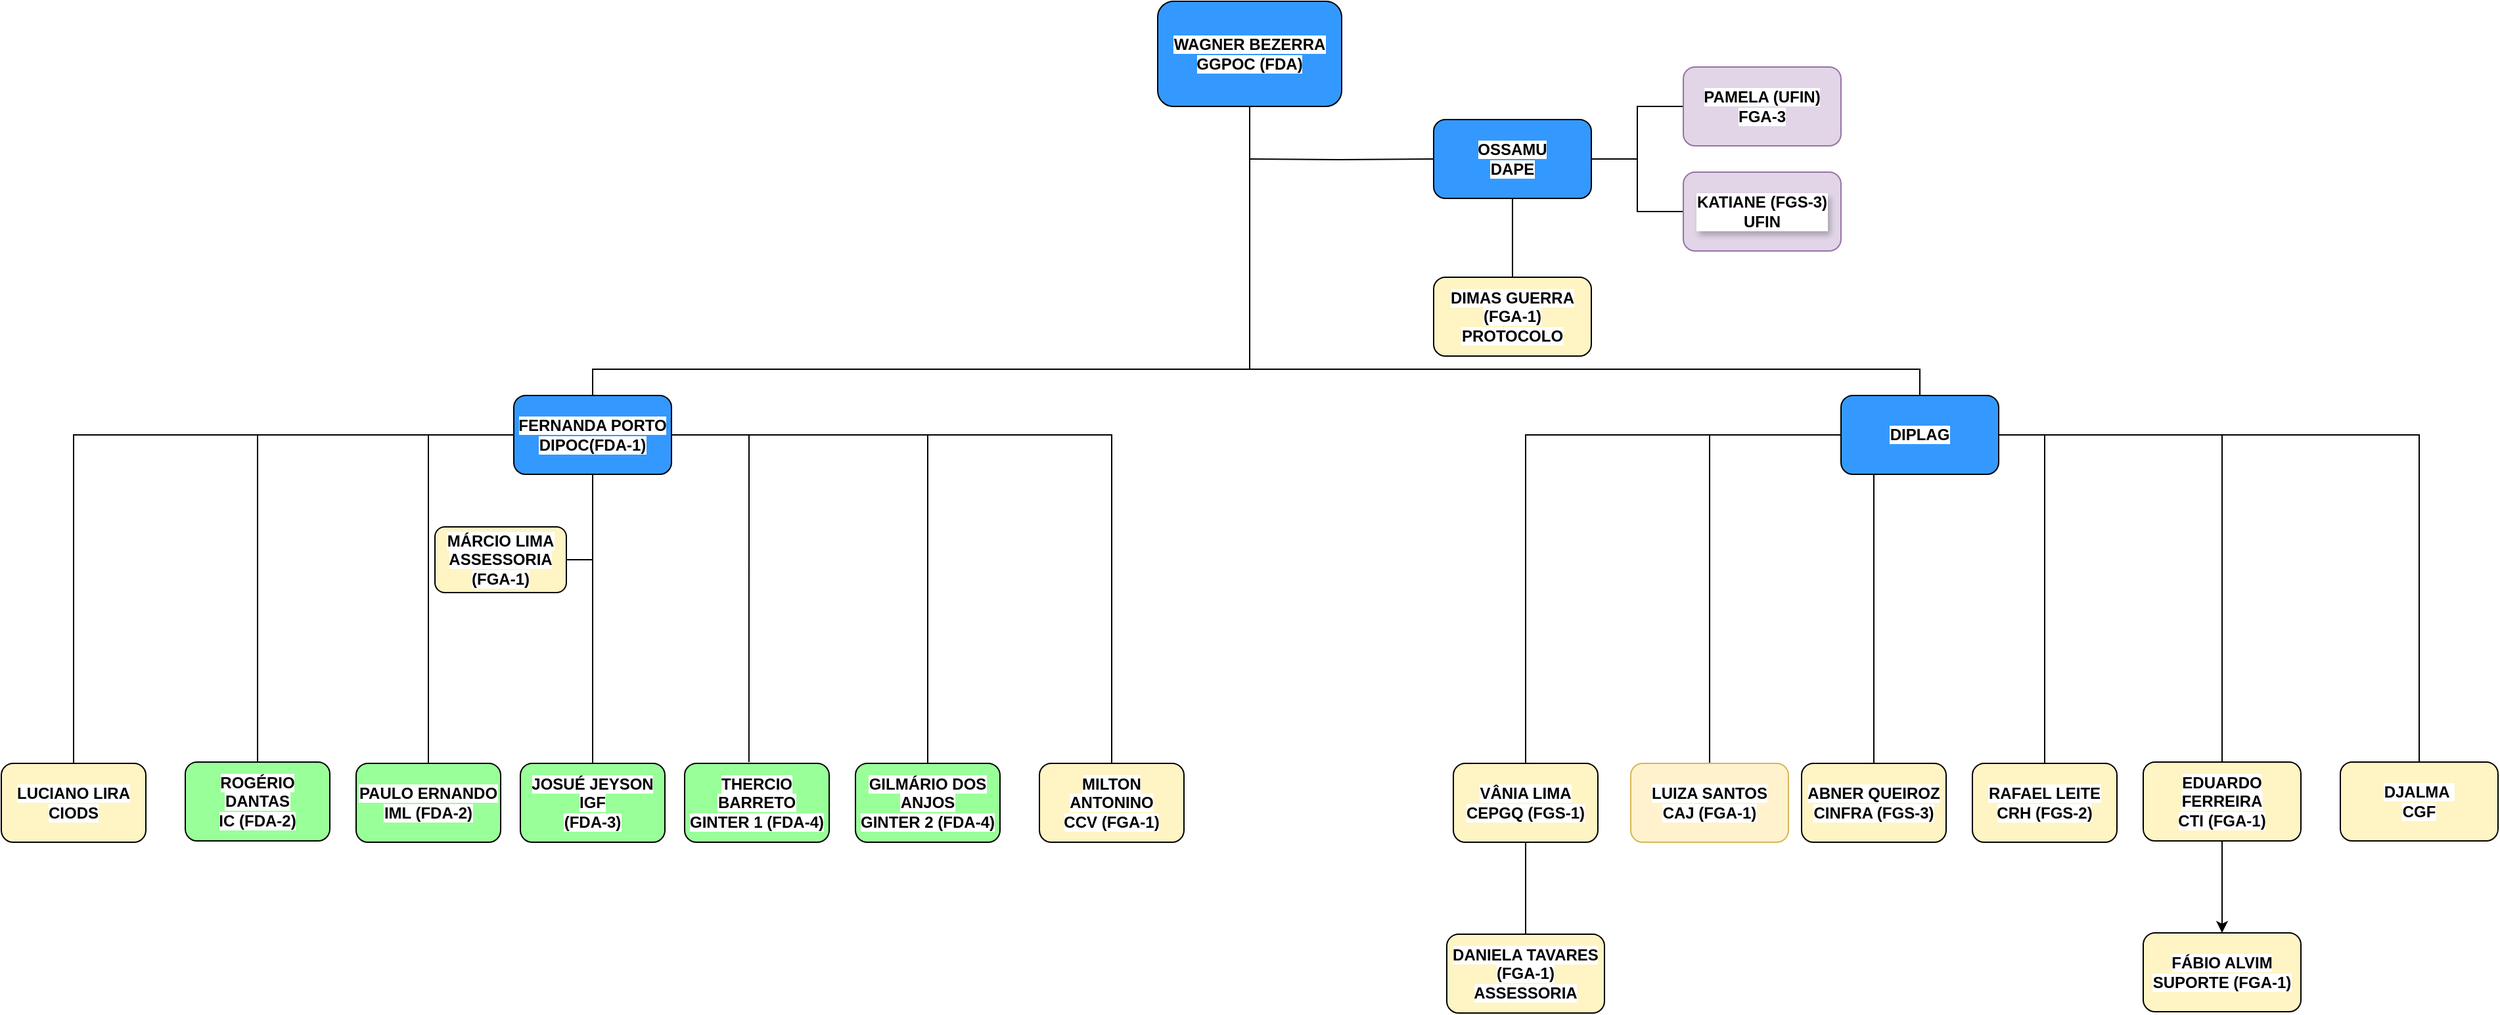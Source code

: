 <mxfile version="26.0.10">
  <diagram name="Página-1" id="0K0YXG1McnX2W62Tz3sX">
    <mxGraphModel dx="5126" dy="609" grid="1" gridSize="10" guides="1" tooltips="1" connect="1" arrows="1" fold="1" page="1" pageScale="1" pageWidth="3300" pageHeight="2339" math="0" shadow="0">
      <root>
        <mxCell id="0" />
        <mxCell id="1" parent="0" />
        <mxCell id="xnhlpHmmhGfdedn4X0CP-37" value="" style="edgeStyle=orthogonalEdgeStyle;rounded=0;orthogonalLoop=1;jettySize=auto;html=1;endArrow=none;endFill=0;" parent="1" target="xnhlpHmmhGfdedn4X0CP-36" edge="1">
          <mxGeometry relative="1" as="geometry">
            <mxPoint x="690" y="200" as="sourcePoint" />
          </mxGeometry>
        </mxCell>
        <mxCell id="xnhlpHmmhGfdedn4X0CP-2" value="&lt;div&gt;&lt;font style=&quot;vertical-align: inherit;&quot;&gt;&lt;font style=&quot;vertical-align: inherit;&quot;&gt;&lt;b style=&quot;background-color: light-dark(#ffffff, var(--ge-dark-color, #121212));&quot;&gt;WAGNER BEZERRA&lt;/b&gt;&lt;/font&gt;&lt;/font&gt;&lt;/div&gt;&lt;font style=&quot;vertical-align: inherit;&quot;&gt;&lt;font style=&quot;vertical-align: inherit;&quot;&gt;&lt;b style=&quot;background-color: light-dark(#ffffff, var(--ge-dark-color, #121212));&quot;&gt;GGPOC (FDA)&lt;/b&gt;&lt;/font&gt;&lt;/font&gt;" style="rounded=1;whiteSpace=wrap;html=1;fillColor=#3399FF;" parent="1" vertex="1">
          <mxGeometry x="620" y="80" width="140" height="80" as="geometry" />
        </mxCell>
        <mxCell id="xnhlpHmmhGfdedn4X0CP-27" style="edgeStyle=orthogonalEdgeStyle;rounded=0;orthogonalLoop=1;jettySize=auto;html=1;exitX=0;exitY=0.5;exitDx=0;exitDy=0;endArrow=none;endFill=0;" parent="1" source="xnhlpHmmhGfdedn4X0CP-3" target="xnhlpHmmhGfdedn4X0CP-26" edge="1">
          <mxGeometry relative="1" as="geometry" />
        </mxCell>
        <mxCell id="xnhlpHmmhGfdedn4X0CP-55" style="edgeStyle=orthogonalEdgeStyle;rounded=0;orthogonalLoop=1;jettySize=auto;html=1;exitX=0.5;exitY=1;exitDx=0;exitDy=0;endArrow=none;endFill=0;" parent="1" source="xnhlpHmmhGfdedn4X0CP-3" target="xnhlpHmmhGfdedn4X0CP-34" edge="1">
          <mxGeometry relative="1" as="geometry">
            <Array as="points">
              <mxPoint x="1190" y="440" />
              <mxPoint x="1165" y="440" />
            </Array>
          </mxGeometry>
        </mxCell>
        <mxCell id="xnhlpHmmhGfdedn4X0CP-56" style="edgeStyle=orthogonalEdgeStyle;rounded=0;orthogonalLoop=1;jettySize=auto;html=1;exitX=1;exitY=0.5;exitDx=0;exitDy=0;endArrow=none;endFill=0;" parent="1" source="xnhlpHmmhGfdedn4X0CP-3" target="xnhlpHmmhGfdedn4X0CP-35" edge="1">
          <mxGeometry relative="1" as="geometry" />
        </mxCell>
        <mxCell id="xnhlpHmmhGfdedn4X0CP-61" style="edgeStyle=orthogonalEdgeStyle;rounded=0;orthogonalLoop=1;jettySize=auto;html=1;exitX=1;exitY=0.5;exitDx=0;exitDy=0;entryX=0.5;entryY=0;entryDx=0;entryDy=0;endArrow=none;endFill=0;" parent="1" source="xnhlpHmmhGfdedn4X0CP-3" target="xnhlpHmmhGfdedn4X0CP-59" edge="1">
          <mxGeometry relative="1" as="geometry" />
        </mxCell>
        <mxCell id="XVnj3DxYSI7z3LRQhKSB-3" style="edgeStyle=orthogonalEdgeStyle;rounded=0;orthogonalLoop=1;jettySize=auto;html=1;exitX=1;exitY=0.5;exitDx=0;exitDy=0;endArrow=none;endFill=0;" parent="1" source="xnhlpHmmhGfdedn4X0CP-3" target="XVnj3DxYSI7z3LRQhKSB-1" edge="1">
          <mxGeometry relative="1" as="geometry" />
        </mxCell>
        <mxCell id="8Cxel9vdXumopQy-gBqe-1" style="edgeStyle=orthogonalEdgeStyle;rounded=0;orthogonalLoop=1;jettySize=auto;html=1;exitX=1;exitY=0.5;exitDx=0;exitDy=0;entryX=0.5;entryY=0;entryDx=0;entryDy=0;endArrow=none;startFill=0;" edge="1" parent="1" source="xnhlpHmmhGfdedn4X0CP-3" target="xnhlpHmmhGfdedn4X0CP-38">
          <mxGeometry relative="1" as="geometry">
            <Array as="points">
              <mxPoint x="1040" y="410" />
            </Array>
          </mxGeometry>
        </mxCell>
        <mxCell id="xnhlpHmmhGfdedn4X0CP-3" value="&lt;font style=&quot;vertical-align: inherit;&quot;&gt;&lt;font style=&quot;vertical-align: inherit;&quot;&gt;&lt;b style=&quot;background-color: light-dark(#ffffff, var(--ge-dark-color, #121212));&quot;&gt;DIPLAG&lt;/b&gt;&lt;/font&gt;&lt;/font&gt;" style="rounded=1;whiteSpace=wrap;html=1;fillColor=#3399FF;" parent="1" vertex="1">
          <mxGeometry x="1140" y="380" width="120" height="60" as="geometry" />
        </mxCell>
        <mxCell id="xnhlpHmmhGfdedn4X0CP-15" style="edgeStyle=orthogonalEdgeStyle;rounded=0;orthogonalLoop=1;jettySize=auto;html=1;exitX=0;exitY=0.5;exitDx=0;exitDy=0;entryX=0.5;entryY=0;entryDx=0;entryDy=0;endArrow=none;endFill=0;" parent="1" source="xnhlpHmmhGfdedn4X0CP-4" target="xnhlpHmmhGfdedn4X0CP-7" edge="1">
          <mxGeometry relative="1" as="geometry">
            <mxPoint x="-50" y="480" as="targetPoint" />
          </mxGeometry>
        </mxCell>
        <mxCell id="xnhlpHmmhGfdedn4X0CP-16" style="edgeStyle=orthogonalEdgeStyle;rounded=0;orthogonalLoop=1;jettySize=auto;html=1;exitX=0;exitY=0.5;exitDx=0;exitDy=0;endArrow=none;endFill=0;" parent="1" source="xnhlpHmmhGfdedn4X0CP-4" target="xnhlpHmmhGfdedn4X0CP-8" edge="1">
          <mxGeometry relative="1" as="geometry" />
        </mxCell>
        <mxCell id="xnhlpHmmhGfdedn4X0CP-20" style="edgeStyle=orthogonalEdgeStyle;rounded=0;orthogonalLoop=1;jettySize=auto;html=1;exitX=1;exitY=0.5;exitDx=0;exitDy=0;entryX=0.5;entryY=0;entryDx=0;entryDy=0;endArrow=none;endFill=0;" parent="1" source="xnhlpHmmhGfdedn4X0CP-4" target="xnhlpHmmhGfdedn4X0CP-10" edge="1">
          <mxGeometry relative="1" as="geometry" />
        </mxCell>
        <mxCell id="xnhlpHmmhGfdedn4X0CP-44" style="edgeStyle=orthogonalEdgeStyle;rounded=0;orthogonalLoop=1;jettySize=auto;html=1;exitX=0.5;exitY=1;exitDx=0;exitDy=0;entryX=0.5;entryY=0;entryDx=0;entryDy=0;endArrow=none;endFill=0;" parent="1" source="xnhlpHmmhGfdedn4X0CP-4" target="xnhlpHmmhGfdedn4X0CP-9" edge="1">
          <mxGeometry relative="1" as="geometry">
            <mxPoint x="190" y="640" as="targetPoint" />
          </mxGeometry>
        </mxCell>
        <mxCell id="xnhlpHmmhGfdedn4X0CP-49" style="edgeStyle=orthogonalEdgeStyle;rounded=0;orthogonalLoop=1;jettySize=auto;html=1;exitX=0;exitY=0.5;exitDx=0;exitDy=0;entryX=0.5;entryY=0;entryDx=0;entryDy=0;endArrow=none;endFill=0;" parent="1" source="xnhlpHmmhGfdedn4X0CP-4" target="xnhlpHmmhGfdedn4X0CP-47" edge="1">
          <mxGeometry relative="1" as="geometry" />
        </mxCell>
        <mxCell id="xnhlpHmmhGfdedn4X0CP-50" style="edgeStyle=orthogonalEdgeStyle;rounded=0;orthogonalLoop=1;jettySize=auto;html=1;exitX=1;exitY=0.5;exitDx=0;exitDy=0;entryX=0.5;entryY=0;entryDx=0;entryDy=0;strokeColor=default;endArrow=none;endFill=0;" parent="1" source="xnhlpHmmhGfdedn4X0CP-4" target="xnhlpHmmhGfdedn4X0CP-48" edge="1">
          <mxGeometry relative="1" as="geometry" />
        </mxCell>
        <mxCell id="XVnj3DxYSI7z3LRQhKSB-13" style="edgeStyle=orthogonalEdgeStyle;rounded=0;orthogonalLoop=1;jettySize=auto;html=1;exitX=0.5;exitY=1;exitDx=0;exitDy=0;entryX=1;entryY=0.5;entryDx=0;entryDy=0;endArrow=none;endFill=0;" parent="1" source="xnhlpHmmhGfdedn4X0CP-4" target="XVnj3DxYSI7z3LRQhKSB-11" edge="1">
          <mxGeometry relative="1" as="geometry" />
        </mxCell>
        <mxCell id="xnhlpHmmhGfdedn4X0CP-4" value="&lt;font style=&quot;vertical-align: inherit;&quot;&gt;&lt;font style=&quot;vertical-align: inherit;&quot;&gt;&lt;b style=&quot;background-color: light-dark(#ffffff, var(--ge-dark-color, #121212));&quot;&gt;FERNANDA PORTO&lt;/b&gt;&lt;/font&gt;&lt;/font&gt;&lt;div&gt;&lt;font style=&quot;vertical-align: inherit;&quot;&gt;&lt;font style=&quot;vertical-align: inherit;&quot;&gt;&lt;b style=&quot;background-color: light-dark(#ffffff, var(--ge-dark-color, #121212));&quot;&gt;DIPOC(FDA-1)&lt;/b&gt;&lt;/font&gt;&lt;/font&gt;&lt;/div&gt;" style="rounded=1;whiteSpace=wrap;html=1;fillColor=#3399FF;" parent="1" vertex="1">
          <mxGeometry x="130" y="380" width="120" height="60" as="geometry" />
        </mxCell>
        <mxCell id="xnhlpHmmhGfdedn4X0CP-5" value="" style="endArrow=none;html=1;rounded=0;exitX=0.5;exitY=0;exitDx=0;exitDy=0;entryX=0.5;entryY=1;entryDx=0;entryDy=0;" parent="1" source="xnhlpHmmhGfdedn4X0CP-4" target="xnhlpHmmhGfdedn4X0CP-2" edge="1">
          <mxGeometry width="50" height="50" relative="1" as="geometry">
            <mxPoint x="570" y="300" as="sourcePoint" />
            <mxPoint x="620" y="250" as="targetPoint" />
            <Array as="points">
              <mxPoint x="190" y="360" />
              <mxPoint x="330" y="360" />
              <mxPoint x="690" y="360" />
            </Array>
          </mxGeometry>
        </mxCell>
        <mxCell id="xnhlpHmmhGfdedn4X0CP-6" value="" style="endArrow=none;html=1;rounded=0;entryX=0.5;entryY=0;entryDx=0;entryDy=0;exitX=0.5;exitY=1;exitDx=0;exitDy=0;" parent="1" source="xnhlpHmmhGfdedn4X0CP-2" target="xnhlpHmmhGfdedn4X0CP-3" edge="1">
          <mxGeometry width="50" height="50" relative="1" as="geometry">
            <mxPoint x="760" y="250" as="sourcePoint" />
            <mxPoint x="810" y="200" as="targetPoint" />
            <Array as="points">
              <mxPoint x="690" y="360" />
              <mxPoint x="890" y="360" />
              <mxPoint x="1070" y="360" />
              <mxPoint x="1200" y="360" />
            </Array>
          </mxGeometry>
        </mxCell>
        <mxCell id="xnhlpHmmhGfdedn4X0CP-7" value="&lt;div&gt;&lt;b style=&quot;background-color: light-dark(#ffffff, var(--ge-dark-color, #121212));&quot;&gt;ROGÉRIO DANTAS&lt;/b&gt;&lt;/div&gt;&lt;font style=&quot;vertical-align: inherit;&quot;&gt;&lt;font style=&quot;vertical-align: inherit;&quot;&gt;&lt;b style=&quot;background-color: light-dark(#ffffff, var(--ge-dark-color, #121212));&quot;&gt;IC (FDA-2)&lt;/b&gt;&lt;/font&gt;&lt;/font&gt;" style="rounded=1;whiteSpace=wrap;html=1;fillColor=#99FF99;" parent="1" vertex="1">
          <mxGeometry x="-120" y="659" width="110" height="60" as="geometry" />
        </mxCell>
        <mxCell id="xnhlpHmmhGfdedn4X0CP-8" value="&lt;div&gt;&lt;font style=&quot;vertical-align: inherit;&quot;&gt;&lt;font style=&quot;vertical-align: inherit;&quot;&gt;&lt;b style=&quot;background-color: light-dark(#ffffff, var(--ge-dark-color, #121212));&quot;&gt;PAULO ERNANDO&lt;/b&gt;&lt;/font&gt;&lt;/font&gt;&lt;/div&gt;&lt;font style=&quot;vertical-align: inherit;&quot;&gt;&lt;font style=&quot;vertical-align: inherit;&quot;&gt;&lt;b style=&quot;background-color: light-dark(#ffffff, var(--ge-dark-color, #121212));&quot;&gt;IML (FDA-2)&lt;/b&gt;&lt;/font&gt;&lt;/font&gt;" style="rounded=1;whiteSpace=wrap;html=1;fillColor=#99FF99;" parent="1" vertex="1">
          <mxGeometry x="10" y="660" width="110" height="60" as="geometry" />
        </mxCell>
        <mxCell id="xnhlpHmmhGfdedn4X0CP-9" value="&lt;div&gt;&lt;font style=&quot;vertical-align: inherit;&quot;&gt;&lt;font style=&quot;vertical-align: inherit;&quot;&gt;&lt;b style=&quot;background-color: light-dark(#ffffff, var(--ge-dark-color, #121212));&quot;&gt;JOSUÉ JEYSON&lt;/b&gt;&lt;/font&gt;&lt;/font&gt;&lt;/div&gt;&lt;font style=&quot;vertical-align: inherit;&quot;&gt;&lt;font style=&quot;vertical-align: inherit;&quot;&gt;&lt;b style=&quot;background-color: light-dark(#ffffff, var(--ge-dark-color, #121212));&quot;&gt;IGF&lt;/b&gt;&lt;/font&gt;&lt;/font&gt;&lt;div&gt;&lt;font style=&quot;vertical-align: inherit;&quot;&gt;&lt;font style=&quot;vertical-align: inherit;&quot;&gt;&lt;b style=&quot;background-color: light-dark(#ffffff, var(--ge-dark-color, #121212));&quot;&gt;(FDA-3)&lt;/b&gt;&lt;/font&gt;&lt;/font&gt;&lt;/div&gt;" style="rounded=1;whiteSpace=wrap;html=1;fillColor=#99FF99;" parent="1" vertex="1">
          <mxGeometry x="135" y="660" width="110" height="60" as="geometry" />
        </mxCell>
        <mxCell id="xnhlpHmmhGfdedn4X0CP-10" value="&lt;div&gt;&lt;font style=&quot;vertical-align: inherit;&quot;&gt;&lt;font style=&quot;vertical-align: inherit;&quot;&gt;&lt;b style=&quot;background-color: light-dark(#ffffff, var(--ge-dark-color, #121212));&quot;&gt;GILMÁRIO DOS ANJOS&lt;/b&gt;&lt;/font&gt;&lt;/font&gt;&lt;/div&gt;&lt;font style=&quot;vertical-align: inherit;&quot;&gt;&lt;font style=&quot;vertical-align: inherit;&quot;&gt;&lt;b style=&quot;background-color: light-dark(#ffffff, var(--ge-dark-color, #121212));&quot;&gt;GINTER 2 (FDA-4)&lt;/b&gt;&lt;/font&gt;&lt;/font&gt;" style="rounded=1;whiteSpace=wrap;html=1;fillColor=#99FF99;" parent="1" vertex="1">
          <mxGeometry x="390" y="660" width="110" height="60" as="geometry" />
        </mxCell>
        <mxCell id="xnhlpHmmhGfdedn4X0CP-11" value="&lt;div&gt;&lt;font style=&quot;vertical-align: inherit;&quot;&gt;&lt;font style=&quot;vertical-align: inherit;&quot;&gt;&lt;b style=&quot;background-color: light-dark(#ffffff, var(--ge-dark-color, #121212));&quot;&gt;THERCIO BARRETO&lt;/b&gt;&lt;/font&gt;&lt;/font&gt;&lt;/div&gt;&lt;font style=&quot;vertical-align: inherit;&quot;&gt;&lt;font style=&quot;vertical-align: inherit;&quot;&gt;&lt;b style=&quot;background-color: light-dark(#ffffff, var(--ge-dark-color, #121212));&quot;&gt;GINTER 1 (FDA-4)&lt;/b&gt;&lt;/font&gt;&lt;/font&gt;" style="rounded=1;whiteSpace=wrap;html=1;fillColor=#99FF99;" parent="1" vertex="1">
          <mxGeometry x="260" y="660" width="110" height="60" as="geometry" />
        </mxCell>
        <mxCell id="xnhlpHmmhGfdedn4X0CP-21" style="edgeStyle=orthogonalEdgeStyle;rounded=0;orthogonalLoop=1;jettySize=auto;html=1;exitX=1;exitY=0.5;exitDx=0;exitDy=0;entryX=0.445;entryY=-0.017;entryDx=0;entryDy=0;entryPerimeter=0;endArrow=none;endFill=0;" parent="1" source="xnhlpHmmhGfdedn4X0CP-4" target="xnhlpHmmhGfdedn4X0CP-11" edge="1">
          <mxGeometry relative="1" as="geometry">
            <mxPoint x="348" y="490" as="targetPoint" />
          </mxGeometry>
        </mxCell>
        <mxCell id="xnhlpHmmhGfdedn4X0CP-26" value="&lt;div&gt;&lt;font style=&quot;vertical-align: inherit;&quot;&gt;&lt;font style=&quot;vertical-align: inherit; background-color: light-dark(#ffffff, var(--ge-dark-color, #121212));&quot;&gt;&lt;b&gt;VÂNIA LIMA&lt;/b&gt;&lt;/font&gt;&lt;/font&gt;&lt;/div&gt;&lt;font style=&quot;vertical-align: inherit;&quot;&gt;&lt;font style=&quot;vertical-align: inherit; background-color: light-dark(#ffffff, var(--ge-dark-color, #121212));&quot;&gt;&lt;b&gt;CEPGQ (FGS-1)&lt;/b&gt;&lt;/font&gt;&lt;/font&gt;" style="rounded=1;whiteSpace=wrap;html=1;fillColor=#FFF4C3;" parent="1" vertex="1">
          <mxGeometry x="845" y="660" width="110" height="60" as="geometry" />
        </mxCell>
        <mxCell id="xnhlpHmmhGfdedn4X0CP-34" value="&lt;div&gt;&lt;font style=&quot;vertical-align: inherit;&quot;&gt;&lt;font style=&quot;vertical-align: inherit; background-color: light-dark(#ffffff, var(--ge-dark-color, #121212));&quot;&gt;&lt;b&gt;ABNER QUEIROZ&lt;/b&gt;&lt;/font&gt;&lt;/font&gt;&lt;/div&gt;&lt;font style=&quot;vertical-align: inherit;&quot;&gt;&lt;font style=&quot;vertical-align: inherit; background-color: light-dark(#ffffff, var(--ge-dark-color, #121212));&quot;&gt;&lt;b&gt;CINFRA (FGS-3)&lt;/b&gt;&lt;/font&gt;&lt;/font&gt;" style="rounded=1;whiteSpace=wrap;html=1;fillColor=#FFF4C3;" parent="1" vertex="1">
          <mxGeometry x="1110" y="660" width="110" height="60" as="geometry" />
        </mxCell>
        <mxCell id="xnhlpHmmhGfdedn4X0CP-35" value="&lt;div&gt;&lt;span style=&quot;background-color: light-dark(#ffffff, var(--ge-dark-color, #121212));&quot;&gt;&lt;b&gt;RAFAEL LEITE&lt;/b&gt;&lt;/span&gt;&lt;/div&gt;&lt;span style=&quot;background-color: light-dark(#ffffff, var(--ge-dark-color, #121212));&quot;&gt;&lt;b&gt;CRH (FGS-2)&lt;/b&gt;&lt;/span&gt;" style="rounded=1;whiteSpace=wrap;html=1;fillColor=#FFF4C3;" parent="1" vertex="1">
          <mxGeometry x="1240" y="660" width="110" height="60" as="geometry" />
        </mxCell>
        <mxCell id="XVnj3DxYSI7z3LRQhKSB-32" style="edgeStyle=orthogonalEdgeStyle;rounded=0;orthogonalLoop=1;jettySize=auto;html=1;exitX=0.5;exitY=1;exitDx=0;exitDy=0;entryX=0.5;entryY=0;entryDx=0;entryDy=0;endArrow=none;endFill=0;" parent="1" source="xnhlpHmmhGfdedn4X0CP-36" target="XVnj3DxYSI7z3LRQhKSB-25" edge="1">
          <mxGeometry relative="1" as="geometry" />
        </mxCell>
        <mxCell id="8Cxel9vdXumopQy-gBqe-6" style="edgeStyle=orthogonalEdgeStyle;rounded=0;orthogonalLoop=1;jettySize=auto;html=1;exitX=1;exitY=0.5;exitDx=0;exitDy=0;entryX=0;entryY=0.5;entryDx=0;entryDy=0;endArrow=none;startFill=0;" edge="1" parent="1" source="xnhlpHmmhGfdedn4X0CP-36" target="8Cxel9vdXumopQy-gBqe-2">
          <mxGeometry relative="1" as="geometry" />
        </mxCell>
        <mxCell id="8Cxel9vdXumopQy-gBqe-9" style="edgeStyle=orthogonalEdgeStyle;rounded=0;orthogonalLoop=1;jettySize=auto;html=1;exitX=1;exitY=0.5;exitDx=0;exitDy=0;entryX=0;entryY=0.5;entryDx=0;entryDy=0;endArrow=none;startFill=0;" edge="1" parent="1" source="xnhlpHmmhGfdedn4X0CP-36" target="8Cxel9vdXumopQy-gBqe-7">
          <mxGeometry relative="1" as="geometry" />
        </mxCell>
        <mxCell id="xnhlpHmmhGfdedn4X0CP-36" value="&lt;div&gt;&lt;span style=&quot;background-color: rgb(255, 255, 255);&quot;&gt;&lt;b&gt;OSSAMU&lt;/b&gt;&lt;/span&gt;&lt;/div&gt;&lt;div&gt;&lt;span style=&quot;background-color: rgb(255, 255, 255);&quot;&gt;&lt;b&gt;DAPE&lt;/b&gt;&lt;/span&gt;&lt;/div&gt;" style="whiteSpace=wrap;html=1;fillColor=#3399FF;rounded=1;" parent="1" vertex="1">
          <mxGeometry x="830" y="170" width="120" height="60" as="geometry" />
        </mxCell>
        <mxCell id="xnhlpHmmhGfdedn4X0CP-38" value="&lt;div&gt;&lt;span style=&quot;background-color: light-dark(#ffffff, var(--ge-dark-color, #121212));&quot;&gt;&lt;b&gt;LUIZA SANTOS&lt;/b&gt;&lt;/span&gt;&lt;/div&gt;&lt;span style=&quot;background-color: light-dark(#ffffff, var(--ge-dark-color, #121212));&quot;&gt;&lt;b&gt;CAJ (FGA-1)&lt;/b&gt;&lt;/span&gt;" style="whiteSpace=wrap;html=1;fillColor=#fff2cc;rounded=1;strokeColor=#d6b656;" parent="1" vertex="1">
          <mxGeometry x="980" y="660" width="120" height="60" as="geometry" />
        </mxCell>
        <mxCell id="xnhlpHmmhGfdedn4X0CP-47" value="&lt;div&gt;&lt;b style=&quot;background-color: light-dark(#ffffff, var(--ge-dark-color, #121212));&quot;&gt;LUCIANO LIRA&lt;/b&gt;&lt;/div&gt;&lt;b style=&quot;background-color: light-dark(#ffffff, var(--ge-dark-color, #121212));&quot;&gt;CIODS&lt;/b&gt;" style="rounded=1;whiteSpace=wrap;html=1;fillColor=#FFF4C3;" parent="1" vertex="1">
          <mxGeometry x="-260" y="660" width="110" height="60" as="geometry" />
        </mxCell>
        <mxCell id="xnhlpHmmhGfdedn4X0CP-48" value="&lt;div&gt;&lt;b style=&quot;background-color: light-dark(#ffffff, var(--ge-dark-color, #121212));&quot;&gt;MILTON ANTONINO&lt;/b&gt;&lt;/div&gt;&lt;b style=&quot;background-color: light-dark(#ffffff, var(--ge-dark-color, #121212));&quot;&gt;CCV (FGA-1)&lt;/b&gt;" style="rounded=1;whiteSpace=wrap;html=1;fillColor=#FFF4C3;" parent="1" vertex="1">
          <mxGeometry x="530" y="660" width="110" height="60" as="geometry" />
        </mxCell>
        <mxCell id="XVnj3DxYSI7z3LRQhKSB-28" style="edgeStyle=orthogonalEdgeStyle;rounded=0;orthogonalLoop=1;jettySize=auto;html=1;exitX=0.5;exitY=1;exitDx=0;exitDy=0;entryX=0.5;entryY=0;entryDx=0;entryDy=0;" parent="1" source="xnhlpHmmhGfdedn4X0CP-59" target="XVnj3DxYSI7z3LRQhKSB-5" edge="1">
          <mxGeometry relative="1" as="geometry" />
        </mxCell>
        <mxCell id="xnhlpHmmhGfdedn4X0CP-59" value="&lt;div&gt;&lt;span style=&quot;background-color: light-dark(#ffffff, var(--ge-dark-color, #121212));&quot;&gt;&lt;b&gt;EDUARDO FERREIRA&lt;/b&gt;&lt;/span&gt;&lt;/div&gt;&lt;span style=&quot;background-color: light-dark(#ffffff, var(--ge-dark-color, #121212));&quot;&gt;&lt;b&gt;CTI (FGA-1)&lt;/b&gt;&lt;/span&gt;" style="whiteSpace=wrap;html=1;fillColor=#FFF4C3;rounded=1;" parent="1" vertex="1">
          <mxGeometry x="1370" y="659" width="120" height="60" as="geometry" />
        </mxCell>
        <mxCell id="XVnj3DxYSI7z3LRQhKSB-1" value="&lt;span style=&quot;background-color: rgb(255, 255, 255);&quot;&gt;&lt;b&gt;DJALMA&amp;nbsp;&lt;/b&gt;&lt;/span&gt;&lt;div&gt;&lt;span style=&quot;background-color: rgb(255, 255, 255);&quot;&gt;&lt;b&gt;CGF&lt;/b&gt;&lt;/span&gt;&lt;/div&gt;" style="whiteSpace=wrap;html=1;fillColor=#FFF4C3;rounded=1;" parent="1" vertex="1">
          <mxGeometry x="1520" y="659" width="120" height="60" as="geometry" />
        </mxCell>
        <mxCell id="XVnj3DxYSI7z3LRQhKSB-5" value="&lt;div&gt;&lt;b style=&quot;background-color: light-dark(#ffffff, var(--ge-dark-color, #121212));&quot;&gt;FÁBIO ALVIM&lt;/b&gt;&lt;/div&gt;&lt;b style=&quot;background-color: light-dark(#ffffff, var(--ge-dark-color, #121212));&quot;&gt;SUPORTE (FGA-1)&lt;/b&gt;" style="whiteSpace=wrap;html=1;fillColor=#FFF4C3;rounded=1;" parent="1" vertex="1">
          <mxGeometry x="1370" y="789" width="120" height="60" as="geometry" />
        </mxCell>
        <mxCell id="XVnj3DxYSI7z3LRQhKSB-11" value="&lt;div&gt;&lt;b style=&quot;background-color: light-dark(#ffffff, var(--ge-dark-color, #121212));&quot;&gt;MÁRCIO LIMA&lt;/b&gt;&lt;/div&gt;&lt;b style=&quot;background-color: light-dark(#ffffff, var(--ge-dark-color, #121212));&quot;&gt;ASSESSORIA (FGA-1)&lt;/b&gt;" style="whiteSpace=wrap;html=1;fillColor=#FFF4C3;rounded=1;" parent="1" vertex="1">
          <mxGeometry x="70" y="480" width="100" height="50" as="geometry" />
        </mxCell>
        <mxCell id="XVnj3DxYSI7z3LRQhKSB-31" style="edgeStyle=orthogonalEdgeStyle;rounded=0;orthogonalLoop=1;jettySize=auto;html=1;exitX=0.5;exitY=0;exitDx=0;exitDy=0;entryX=0.5;entryY=1;entryDx=0;entryDy=0;endArrow=none;endFill=0;" parent="1" source="XVnj3DxYSI7z3LRQhKSB-21" target="xnhlpHmmhGfdedn4X0CP-26" edge="1">
          <mxGeometry relative="1" as="geometry" />
        </mxCell>
        <mxCell id="XVnj3DxYSI7z3LRQhKSB-21" value="&lt;span style=&quot;background-color: light-dark(#ffffff, var(--ge-dark-color, #121212));&quot;&gt;&lt;b&gt;DANIELA TAVARES&lt;/b&gt;&lt;/span&gt;&lt;div&gt;&lt;span style=&quot;background-color: light-dark(#ffffff, var(--ge-dark-color, #121212));&quot;&gt;&lt;b&gt;(FGA-1)&lt;/b&gt;&lt;/span&gt;&lt;/div&gt;&lt;div&gt;&lt;span style=&quot;background-color: light-dark(#ffffff, var(--ge-dark-color, #121212));&quot;&gt;&lt;b&gt;ASSESSORIA&lt;/b&gt;&lt;/span&gt;&lt;/div&gt;" style="whiteSpace=wrap;html=1;fillColor=#FFF4C3;rounded=1;" parent="1" vertex="1">
          <mxGeometry x="840" y="790" width="120" height="60" as="geometry" />
        </mxCell>
        <mxCell id="XVnj3DxYSI7z3LRQhKSB-25" value="&lt;b style=&quot;background-color: light-dark(#ffffff, var(--ge-dark-color, #121212));&quot;&gt;DIMAS GUERRA (FGA-1) PROTOCOLO&lt;/b&gt;" style="whiteSpace=wrap;html=1;fillColor=#FFF4C3;rounded=1;" parent="1" vertex="1">
          <mxGeometry x="830" y="290" width="120" height="60" as="geometry" />
        </mxCell>
        <mxCell id="8Cxel9vdXumopQy-gBqe-2" value="&lt;b style=&quot;background-color: light-dark(rgb(255, 255, 255), rgb(255, 255, 255));&quot;&gt;PAMELA (UFIN)&lt;/b&gt;&lt;div&gt;&lt;b style=&quot;background-color: light-dark(rgb(255, 255, 255), rgb(255, 255, 255));&quot;&gt;FGA-3&lt;/b&gt;&lt;/div&gt;" style="rounded=1;whiteSpace=wrap;html=1;fillColor=#e1d5e7;strokeColor=#9673a6;" vertex="1" parent="1">
          <mxGeometry x="1020" y="130" width="120" height="60" as="geometry" />
        </mxCell>
        <mxCell id="8Cxel9vdXumopQy-gBqe-7" value="&lt;b&gt;KATIANE (FGS-3)&lt;/b&gt;&lt;div&gt;&lt;b&gt;UFIN&lt;/b&gt;&lt;/div&gt;" style="rounded=1;whiteSpace=wrap;html=1;fillColor=#e1d5e7;strokeColor=#9673a6;labelBackgroundColor=default;textShadow=1;" vertex="1" parent="1">
          <mxGeometry x="1020" y="210" width="120" height="60" as="geometry" />
        </mxCell>
      </root>
    </mxGraphModel>
  </diagram>
</mxfile>

